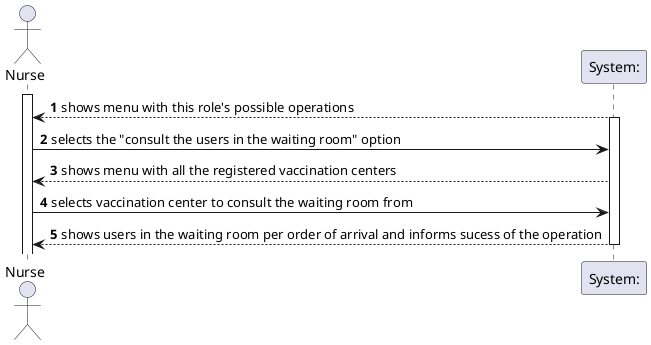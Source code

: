@startuml
'https://plantuml.com/sequence-diagram

autonumber

autonumber
actor "Nurse" as nurse

activate nurse
"System:" --> nurse : shows menu with this role's possible operations
activate "System:"
nurse-> "System:" :selects the "consult the users in the waiting room" option
"System:" --> nurse :shows menu with all the registered vaccination centers
nurse-> "System:" :selects vaccination center to consult the waiting room from
"System:" --> nurse : shows users in the waiting room per order of arrival and informs sucess of the operation
deactivate "System:"
@enduml